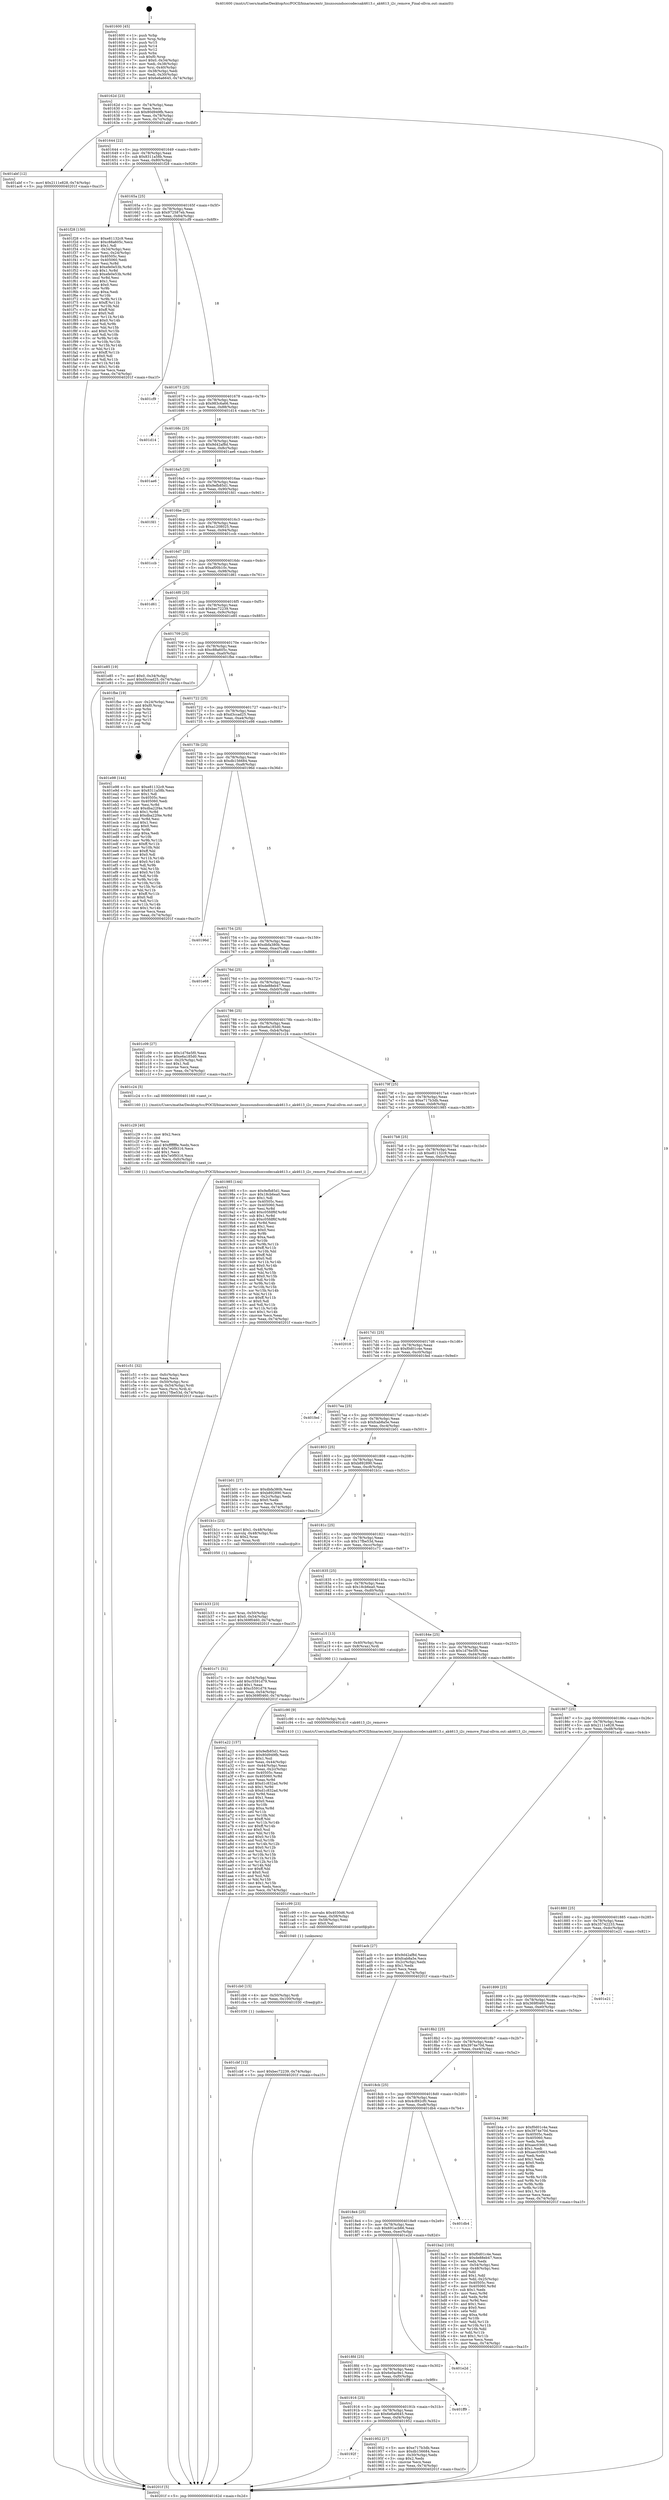 digraph "0x401600" {
  label = "0x401600 (/mnt/c/Users/mathe/Desktop/tcc/POCII/binaries/extr_linuxsoundsoccodecsak4613.c_ak4613_i2c_remove_Final-ollvm.out::main(0))"
  labelloc = "t"
  node[shape=record]

  Entry [label="",width=0.3,height=0.3,shape=circle,fillcolor=black,style=filled]
  "0x40162d" [label="{
     0x40162d [23]\l
     | [instrs]\l
     &nbsp;&nbsp;0x40162d \<+3\>: mov -0x74(%rbp),%eax\l
     &nbsp;&nbsp;0x401630 \<+2\>: mov %eax,%ecx\l
     &nbsp;&nbsp;0x401632 \<+6\>: sub $0x80d949fb,%ecx\l
     &nbsp;&nbsp;0x401638 \<+3\>: mov %eax,-0x78(%rbp)\l
     &nbsp;&nbsp;0x40163b \<+3\>: mov %ecx,-0x7c(%rbp)\l
     &nbsp;&nbsp;0x40163e \<+6\>: je 0000000000401abf \<main+0x4bf\>\l
  }"]
  "0x401abf" [label="{
     0x401abf [12]\l
     | [instrs]\l
     &nbsp;&nbsp;0x401abf \<+7\>: movl $0x2111e828,-0x74(%rbp)\l
     &nbsp;&nbsp;0x401ac6 \<+5\>: jmp 000000000040201f \<main+0xa1f\>\l
  }"]
  "0x401644" [label="{
     0x401644 [22]\l
     | [instrs]\l
     &nbsp;&nbsp;0x401644 \<+5\>: jmp 0000000000401649 \<main+0x49\>\l
     &nbsp;&nbsp;0x401649 \<+3\>: mov -0x78(%rbp),%eax\l
     &nbsp;&nbsp;0x40164c \<+5\>: sub $0x8311a58b,%eax\l
     &nbsp;&nbsp;0x401651 \<+3\>: mov %eax,-0x80(%rbp)\l
     &nbsp;&nbsp;0x401654 \<+6\>: je 0000000000401f28 \<main+0x928\>\l
  }"]
  Exit [label="",width=0.3,height=0.3,shape=circle,fillcolor=black,style=filled,peripheries=2]
  "0x401f28" [label="{
     0x401f28 [150]\l
     | [instrs]\l
     &nbsp;&nbsp;0x401f28 \<+5\>: mov $0xe81132c9,%eax\l
     &nbsp;&nbsp;0x401f2d \<+5\>: mov $0xc88a605c,%ecx\l
     &nbsp;&nbsp;0x401f32 \<+2\>: mov $0x1,%dl\l
     &nbsp;&nbsp;0x401f34 \<+3\>: mov -0x34(%rbp),%esi\l
     &nbsp;&nbsp;0x401f37 \<+3\>: mov %esi,-0x24(%rbp)\l
     &nbsp;&nbsp;0x401f3a \<+7\>: mov 0x40505c,%esi\l
     &nbsp;&nbsp;0x401f41 \<+7\>: mov 0x405060,%edi\l
     &nbsp;&nbsp;0x401f48 \<+3\>: mov %esi,%r8d\l
     &nbsp;&nbsp;0x401f4b \<+7\>: add $0xefe0e53b,%r8d\l
     &nbsp;&nbsp;0x401f52 \<+4\>: sub $0x1,%r8d\l
     &nbsp;&nbsp;0x401f56 \<+7\>: sub $0xefe0e53b,%r8d\l
     &nbsp;&nbsp;0x401f5d \<+4\>: imul %r8d,%esi\l
     &nbsp;&nbsp;0x401f61 \<+3\>: and $0x1,%esi\l
     &nbsp;&nbsp;0x401f64 \<+3\>: cmp $0x0,%esi\l
     &nbsp;&nbsp;0x401f67 \<+4\>: sete %r9b\l
     &nbsp;&nbsp;0x401f6b \<+3\>: cmp $0xa,%edi\l
     &nbsp;&nbsp;0x401f6e \<+4\>: setl %r10b\l
     &nbsp;&nbsp;0x401f72 \<+3\>: mov %r9b,%r11b\l
     &nbsp;&nbsp;0x401f75 \<+4\>: xor $0xff,%r11b\l
     &nbsp;&nbsp;0x401f79 \<+3\>: mov %r10b,%bl\l
     &nbsp;&nbsp;0x401f7c \<+3\>: xor $0xff,%bl\l
     &nbsp;&nbsp;0x401f7f \<+3\>: xor $0x0,%dl\l
     &nbsp;&nbsp;0x401f82 \<+3\>: mov %r11b,%r14b\l
     &nbsp;&nbsp;0x401f85 \<+4\>: and $0x0,%r14b\l
     &nbsp;&nbsp;0x401f89 \<+3\>: and %dl,%r9b\l
     &nbsp;&nbsp;0x401f8c \<+3\>: mov %bl,%r15b\l
     &nbsp;&nbsp;0x401f8f \<+4\>: and $0x0,%r15b\l
     &nbsp;&nbsp;0x401f93 \<+3\>: and %dl,%r10b\l
     &nbsp;&nbsp;0x401f96 \<+3\>: or %r9b,%r14b\l
     &nbsp;&nbsp;0x401f99 \<+3\>: or %r10b,%r15b\l
     &nbsp;&nbsp;0x401f9c \<+3\>: xor %r15b,%r14b\l
     &nbsp;&nbsp;0x401f9f \<+3\>: or %bl,%r11b\l
     &nbsp;&nbsp;0x401fa2 \<+4\>: xor $0xff,%r11b\l
     &nbsp;&nbsp;0x401fa6 \<+3\>: or $0x0,%dl\l
     &nbsp;&nbsp;0x401fa9 \<+3\>: and %dl,%r11b\l
     &nbsp;&nbsp;0x401fac \<+3\>: or %r11b,%r14b\l
     &nbsp;&nbsp;0x401faf \<+4\>: test $0x1,%r14b\l
     &nbsp;&nbsp;0x401fb3 \<+3\>: cmovne %ecx,%eax\l
     &nbsp;&nbsp;0x401fb6 \<+3\>: mov %eax,-0x74(%rbp)\l
     &nbsp;&nbsp;0x401fb9 \<+5\>: jmp 000000000040201f \<main+0xa1f\>\l
  }"]
  "0x40165a" [label="{
     0x40165a [25]\l
     | [instrs]\l
     &nbsp;&nbsp;0x40165a \<+5\>: jmp 000000000040165f \<main+0x5f\>\l
     &nbsp;&nbsp;0x40165f \<+3\>: mov -0x78(%rbp),%eax\l
     &nbsp;&nbsp;0x401662 \<+5\>: sub $0x972587eb,%eax\l
     &nbsp;&nbsp;0x401667 \<+6\>: mov %eax,-0x84(%rbp)\l
     &nbsp;&nbsp;0x40166d \<+6\>: je 0000000000401cf9 \<main+0x6f9\>\l
  }"]
  "0x401cbf" [label="{
     0x401cbf [12]\l
     | [instrs]\l
     &nbsp;&nbsp;0x401cbf \<+7\>: movl $0xbec72239,-0x74(%rbp)\l
     &nbsp;&nbsp;0x401cc6 \<+5\>: jmp 000000000040201f \<main+0xa1f\>\l
  }"]
  "0x401cf9" [label="{
     0x401cf9\l
  }", style=dashed]
  "0x401673" [label="{
     0x401673 [25]\l
     | [instrs]\l
     &nbsp;&nbsp;0x401673 \<+5\>: jmp 0000000000401678 \<main+0x78\>\l
     &nbsp;&nbsp;0x401678 \<+3\>: mov -0x78(%rbp),%eax\l
     &nbsp;&nbsp;0x40167b \<+5\>: sub $0x983c6a66,%eax\l
     &nbsp;&nbsp;0x401680 \<+6\>: mov %eax,-0x88(%rbp)\l
     &nbsp;&nbsp;0x401686 \<+6\>: je 0000000000401d14 \<main+0x714\>\l
  }"]
  "0x401cb0" [label="{
     0x401cb0 [15]\l
     | [instrs]\l
     &nbsp;&nbsp;0x401cb0 \<+4\>: mov -0x50(%rbp),%rdi\l
     &nbsp;&nbsp;0x401cb4 \<+6\>: mov %eax,-0x100(%rbp)\l
     &nbsp;&nbsp;0x401cba \<+5\>: call 0000000000401030 \<free@plt\>\l
     | [calls]\l
     &nbsp;&nbsp;0x401030 \{1\} (unknown)\l
  }"]
  "0x401d14" [label="{
     0x401d14\l
  }", style=dashed]
  "0x40168c" [label="{
     0x40168c [25]\l
     | [instrs]\l
     &nbsp;&nbsp;0x40168c \<+5\>: jmp 0000000000401691 \<main+0x91\>\l
     &nbsp;&nbsp;0x401691 \<+3\>: mov -0x78(%rbp),%eax\l
     &nbsp;&nbsp;0x401694 \<+5\>: sub $0x9d42af8d,%eax\l
     &nbsp;&nbsp;0x401699 \<+6\>: mov %eax,-0x8c(%rbp)\l
     &nbsp;&nbsp;0x40169f \<+6\>: je 0000000000401ae6 \<main+0x4e6\>\l
  }"]
  "0x401c99" [label="{
     0x401c99 [23]\l
     | [instrs]\l
     &nbsp;&nbsp;0x401c99 \<+10\>: movabs $0x4030d6,%rdi\l
     &nbsp;&nbsp;0x401ca3 \<+3\>: mov %eax,-0x58(%rbp)\l
     &nbsp;&nbsp;0x401ca6 \<+3\>: mov -0x58(%rbp),%esi\l
     &nbsp;&nbsp;0x401ca9 \<+2\>: mov $0x0,%al\l
     &nbsp;&nbsp;0x401cab \<+5\>: call 0000000000401040 \<printf@plt\>\l
     | [calls]\l
     &nbsp;&nbsp;0x401040 \{1\} (unknown)\l
  }"]
  "0x401ae6" [label="{
     0x401ae6\l
  }", style=dashed]
  "0x4016a5" [label="{
     0x4016a5 [25]\l
     | [instrs]\l
     &nbsp;&nbsp;0x4016a5 \<+5\>: jmp 00000000004016aa \<main+0xaa\>\l
     &nbsp;&nbsp;0x4016aa \<+3\>: mov -0x78(%rbp),%eax\l
     &nbsp;&nbsp;0x4016ad \<+5\>: sub $0x9efb85d1,%eax\l
     &nbsp;&nbsp;0x4016b2 \<+6\>: mov %eax,-0x90(%rbp)\l
     &nbsp;&nbsp;0x4016b8 \<+6\>: je 0000000000401fd1 \<main+0x9d1\>\l
  }"]
  "0x401c51" [label="{
     0x401c51 [32]\l
     | [instrs]\l
     &nbsp;&nbsp;0x401c51 \<+6\>: mov -0xfc(%rbp),%ecx\l
     &nbsp;&nbsp;0x401c57 \<+3\>: imul %eax,%ecx\l
     &nbsp;&nbsp;0x401c5a \<+4\>: mov -0x50(%rbp),%rsi\l
     &nbsp;&nbsp;0x401c5e \<+4\>: movslq -0x54(%rbp),%rdi\l
     &nbsp;&nbsp;0x401c62 \<+3\>: mov %ecx,(%rsi,%rdi,4)\l
     &nbsp;&nbsp;0x401c65 \<+7\>: movl $0x17fbe53d,-0x74(%rbp)\l
     &nbsp;&nbsp;0x401c6c \<+5\>: jmp 000000000040201f \<main+0xa1f\>\l
  }"]
  "0x401fd1" [label="{
     0x401fd1\l
  }", style=dashed]
  "0x4016be" [label="{
     0x4016be [25]\l
     | [instrs]\l
     &nbsp;&nbsp;0x4016be \<+5\>: jmp 00000000004016c3 \<main+0xc3\>\l
     &nbsp;&nbsp;0x4016c3 \<+3\>: mov -0x78(%rbp),%eax\l
     &nbsp;&nbsp;0x4016c6 \<+5\>: sub $0xa1208025,%eax\l
     &nbsp;&nbsp;0x4016cb \<+6\>: mov %eax,-0x94(%rbp)\l
     &nbsp;&nbsp;0x4016d1 \<+6\>: je 0000000000401ccb \<main+0x6cb\>\l
  }"]
  "0x401c29" [label="{
     0x401c29 [40]\l
     | [instrs]\l
     &nbsp;&nbsp;0x401c29 \<+5\>: mov $0x2,%ecx\l
     &nbsp;&nbsp;0x401c2e \<+1\>: cltd\l
     &nbsp;&nbsp;0x401c2f \<+2\>: idiv %ecx\l
     &nbsp;&nbsp;0x401c31 \<+6\>: imul $0xfffffffe,%edx,%ecx\l
     &nbsp;&nbsp;0x401c37 \<+6\>: add $0x7e0f9316,%ecx\l
     &nbsp;&nbsp;0x401c3d \<+3\>: add $0x1,%ecx\l
     &nbsp;&nbsp;0x401c40 \<+6\>: sub $0x7e0f9316,%ecx\l
     &nbsp;&nbsp;0x401c46 \<+6\>: mov %ecx,-0xfc(%rbp)\l
     &nbsp;&nbsp;0x401c4c \<+5\>: call 0000000000401160 \<next_i\>\l
     | [calls]\l
     &nbsp;&nbsp;0x401160 \{1\} (/mnt/c/Users/mathe/Desktop/tcc/POCII/binaries/extr_linuxsoundsoccodecsak4613.c_ak4613_i2c_remove_Final-ollvm.out::next_i)\l
  }"]
  "0x401ccb" [label="{
     0x401ccb\l
  }", style=dashed]
  "0x4016d7" [label="{
     0x4016d7 [25]\l
     | [instrs]\l
     &nbsp;&nbsp;0x4016d7 \<+5\>: jmp 00000000004016dc \<main+0xdc\>\l
     &nbsp;&nbsp;0x4016dc \<+3\>: mov -0x78(%rbp),%eax\l
     &nbsp;&nbsp;0x4016df \<+5\>: sub $0xaf00b10c,%eax\l
     &nbsp;&nbsp;0x4016e4 \<+6\>: mov %eax,-0x98(%rbp)\l
     &nbsp;&nbsp;0x4016ea \<+6\>: je 0000000000401d61 \<main+0x761\>\l
  }"]
  "0x401b33" [label="{
     0x401b33 [23]\l
     | [instrs]\l
     &nbsp;&nbsp;0x401b33 \<+4\>: mov %rax,-0x50(%rbp)\l
     &nbsp;&nbsp;0x401b37 \<+7\>: movl $0x0,-0x54(%rbp)\l
     &nbsp;&nbsp;0x401b3e \<+7\>: movl $0x369f0460,-0x74(%rbp)\l
     &nbsp;&nbsp;0x401b45 \<+5\>: jmp 000000000040201f \<main+0xa1f\>\l
  }"]
  "0x401d61" [label="{
     0x401d61\l
  }", style=dashed]
  "0x4016f0" [label="{
     0x4016f0 [25]\l
     | [instrs]\l
     &nbsp;&nbsp;0x4016f0 \<+5\>: jmp 00000000004016f5 \<main+0xf5\>\l
     &nbsp;&nbsp;0x4016f5 \<+3\>: mov -0x78(%rbp),%eax\l
     &nbsp;&nbsp;0x4016f8 \<+5\>: sub $0xbec72239,%eax\l
     &nbsp;&nbsp;0x4016fd \<+6\>: mov %eax,-0x9c(%rbp)\l
     &nbsp;&nbsp;0x401703 \<+6\>: je 0000000000401e85 \<main+0x885\>\l
  }"]
  "0x401a22" [label="{
     0x401a22 [157]\l
     | [instrs]\l
     &nbsp;&nbsp;0x401a22 \<+5\>: mov $0x9efb85d1,%ecx\l
     &nbsp;&nbsp;0x401a27 \<+5\>: mov $0x80d949fb,%edx\l
     &nbsp;&nbsp;0x401a2c \<+3\>: mov $0x1,%sil\l
     &nbsp;&nbsp;0x401a2f \<+3\>: mov %eax,-0x44(%rbp)\l
     &nbsp;&nbsp;0x401a32 \<+3\>: mov -0x44(%rbp),%eax\l
     &nbsp;&nbsp;0x401a35 \<+3\>: mov %eax,-0x2c(%rbp)\l
     &nbsp;&nbsp;0x401a38 \<+7\>: mov 0x40505c,%eax\l
     &nbsp;&nbsp;0x401a3f \<+8\>: mov 0x405060,%r8d\l
     &nbsp;&nbsp;0x401a47 \<+3\>: mov %eax,%r9d\l
     &nbsp;&nbsp;0x401a4a \<+7\>: add $0xd1c832ad,%r9d\l
     &nbsp;&nbsp;0x401a51 \<+4\>: sub $0x1,%r9d\l
     &nbsp;&nbsp;0x401a55 \<+7\>: sub $0xd1c832ad,%r9d\l
     &nbsp;&nbsp;0x401a5c \<+4\>: imul %r9d,%eax\l
     &nbsp;&nbsp;0x401a60 \<+3\>: and $0x1,%eax\l
     &nbsp;&nbsp;0x401a63 \<+3\>: cmp $0x0,%eax\l
     &nbsp;&nbsp;0x401a66 \<+4\>: sete %r10b\l
     &nbsp;&nbsp;0x401a6a \<+4\>: cmp $0xa,%r8d\l
     &nbsp;&nbsp;0x401a6e \<+4\>: setl %r11b\l
     &nbsp;&nbsp;0x401a72 \<+3\>: mov %r10b,%bl\l
     &nbsp;&nbsp;0x401a75 \<+3\>: xor $0xff,%bl\l
     &nbsp;&nbsp;0x401a78 \<+3\>: mov %r11b,%r14b\l
     &nbsp;&nbsp;0x401a7b \<+4\>: xor $0xff,%r14b\l
     &nbsp;&nbsp;0x401a7f \<+4\>: xor $0x0,%sil\l
     &nbsp;&nbsp;0x401a83 \<+3\>: mov %bl,%r15b\l
     &nbsp;&nbsp;0x401a86 \<+4\>: and $0x0,%r15b\l
     &nbsp;&nbsp;0x401a8a \<+3\>: and %sil,%r10b\l
     &nbsp;&nbsp;0x401a8d \<+3\>: mov %r14b,%r12b\l
     &nbsp;&nbsp;0x401a90 \<+4\>: and $0x0,%r12b\l
     &nbsp;&nbsp;0x401a94 \<+3\>: and %sil,%r11b\l
     &nbsp;&nbsp;0x401a97 \<+3\>: or %r10b,%r15b\l
     &nbsp;&nbsp;0x401a9a \<+3\>: or %r11b,%r12b\l
     &nbsp;&nbsp;0x401a9d \<+3\>: xor %r12b,%r15b\l
     &nbsp;&nbsp;0x401aa0 \<+3\>: or %r14b,%bl\l
     &nbsp;&nbsp;0x401aa3 \<+3\>: xor $0xff,%bl\l
     &nbsp;&nbsp;0x401aa6 \<+4\>: or $0x0,%sil\l
     &nbsp;&nbsp;0x401aaa \<+3\>: and %sil,%bl\l
     &nbsp;&nbsp;0x401aad \<+3\>: or %bl,%r15b\l
     &nbsp;&nbsp;0x401ab0 \<+4\>: test $0x1,%r15b\l
     &nbsp;&nbsp;0x401ab4 \<+3\>: cmovne %edx,%ecx\l
     &nbsp;&nbsp;0x401ab7 \<+3\>: mov %ecx,-0x74(%rbp)\l
     &nbsp;&nbsp;0x401aba \<+5\>: jmp 000000000040201f \<main+0xa1f\>\l
  }"]
  "0x401e85" [label="{
     0x401e85 [19]\l
     | [instrs]\l
     &nbsp;&nbsp;0x401e85 \<+7\>: movl $0x0,-0x34(%rbp)\l
     &nbsp;&nbsp;0x401e8c \<+7\>: movl $0xd3ccad25,-0x74(%rbp)\l
     &nbsp;&nbsp;0x401e93 \<+5\>: jmp 000000000040201f \<main+0xa1f\>\l
  }"]
  "0x401709" [label="{
     0x401709 [25]\l
     | [instrs]\l
     &nbsp;&nbsp;0x401709 \<+5\>: jmp 000000000040170e \<main+0x10e\>\l
     &nbsp;&nbsp;0x40170e \<+3\>: mov -0x78(%rbp),%eax\l
     &nbsp;&nbsp;0x401711 \<+5\>: sub $0xc88a605c,%eax\l
     &nbsp;&nbsp;0x401716 \<+6\>: mov %eax,-0xa0(%rbp)\l
     &nbsp;&nbsp;0x40171c \<+6\>: je 0000000000401fbe \<main+0x9be\>\l
  }"]
  "0x401600" [label="{
     0x401600 [45]\l
     | [instrs]\l
     &nbsp;&nbsp;0x401600 \<+1\>: push %rbp\l
     &nbsp;&nbsp;0x401601 \<+3\>: mov %rsp,%rbp\l
     &nbsp;&nbsp;0x401604 \<+2\>: push %r15\l
     &nbsp;&nbsp;0x401606 \<+2\>: push %r14\l
     &nbsp;&nbsp;0x401608 \<+2\>: push %r12\l
     &nbsp;&nbsp;0x40160a \<+1\>: push %rbx\l
     &nbsp;&nbsp;0x40160b \<+7\>: sub $0xf0,%rsp\l
     &nbsp;&nbsp;0x401612 \<+7\>: movl $0x0,-0x34(%rbp)\l
     &nbsp;&nbsp;0x401619 \<+3\>: mov %edi,-0x38(%rbp)\l
     &nbsp;&nbsp;0x40161c \<+4\>: mov %rsi,-0x40(%rbp)\l
     &nbsp;&nbsp;0x401620 \<+3\>: mov -0x38(%rbp),%edi\l
     &nbsp;&nbsp;0x401623 \<+3\>: mov %edi,-0x30(%rbp)\l
     &nbsp;&nbsp;0x401626 \<+7\>: movl $0x6e6a6645,-0x74(%rbp)\l
  }"]
  "0x401fbe" [label="{
     0x401fbe [19]\l
     | [instrs]\l
     &nbsp;&nbsp;0x401fbe \<+3\>: mov -0x24(%rbp),%eax\l
     &nbsp;&nbsp;0x401fc1 \<+7\>: add $0xf0,%rsp\l
     &nbsp;&nbsp;0x401fc8 \<+1\>: pop %rbx\l
     &nbsp;&nbsp;0x401fc9 \<+2\>: pop %r12\l
     &nbsp;&nbsp;0x401fcb \<+2\>: pop %r14\l
     &nbsp;&nbsp;0x401fcd \<+2\>: pop %r15\l
     &nbsp;&nbsp;0x401fcf \<+1\>: pop %rbp\l
     &nbsp;&nbsp;0x401fd0 \<+1\>: ret\l
  }"]
  "0x401722" [label="{
     0x401722 [25]\l
     | [instrs]\l
     &nbsp;&nbsp;0x401722 \<+5\>: jmp 0000000000401727 \<main+0x127\>\l
     &nbsp;&nbsp;0x401727 \<+3\>: mov -0x78(%rbp),%eax\l
     &nbsp;&nbsp;0x40172a \<+5\>: sub $0xd3ccad25,%eax\l
     &nbsp;&nbsp;0x40172f \<+6\>: mov %eax,-0xa4(%rbp)\l
     &nbsp;&nbsp;0x401735 \<+6\>: je 0000000000401e98 \<main+0x898\>\l
  }"]
  "0x40201f" [label="{
     0x40201f [5]\l
     | [instrs]\l
     &nbsp;&nbsp;0x40201f \<+5\>: jmp 000000000040162d \<main+0x2d\>\l
  }"]
  "0x401e98" [label="{
     0x401e98 [144]\l
     | [instrs]\l
     &nbsp;&nbsp;0x401e98 \<+5\>: mov $0xe81132c9,%eax\l
     &nbsp;&nbsp;0x401e9d \<+5\>: mov $0x8311a58b,%ecx\l
     &nbsp;&nbsp;0x401ea2 \<+2\>: mov $0x1,%dl\l
     &nbsp;&nbsp;0x401ea4 \<+7\>: mov 0x40505c,%esi\l
     &nbsp;&nbsp;0x401eab \<+7\>: mov 0x405060,%edi\l
     &nbsp;&nbsp;0x401eb2 \<+3\>: mov %esi,%r8d\l
     &nbsp;&nbsp;0x401eb5 \<+7\>: add $0xdba22f4e,%r8d\l
     &nbsp;&nbsp;0x401ebc \<+4\>: sub $0x1,%r8d\l
     &nbsp;&nbsp;0x401ec0 \<+7\>: sub $0xdba22f4e,%r8d\l
     &nbsp;&nbsp;0x401ec7 \<+4\>: imul %r8d,%esi\l
     &nbsp;&nbsp;0x401ecb \<+3\>: and $0x1,%esi\l
     &nbsp;&nbsp;0x401ece \<+3\>: cmp $0x0,%esi\l
     &nbsp;&nbsp;0x401ed1 \<+4\>: sete %r9b\l
     &nbsp;&nbsp;0x401ed5 \<+3\>: cmp $0xa,%edi\l
     &nbsp;&nbsp;0x401ed8 \<+4\>: setl %r10b\l
     &nbsp;&nbsp;0x401edc \<+3\>: mov %r9b,%r11b\l
     &nbsp;&nbsp;0x401edf \<+4\>: xor $0xff,%r11b\l
     &nbsp;&nbsp;0x401ee3 \<+3\>: mov %r10b,%bl\l
     &nbsp;&nbsp;0x401ee6 \<+3\>: xor $0xff,%bl\l
     &nbsp;&nbsp;0x401ee9 \<+3\>: xor $0x0,%dl\l
     &nbsp;&nbsp;0x401eec \<+3\>: mov %r11b,%r14b\l
     &nbsp;&nbsp;0x401eef \<+4\>: and $0x0,%r14b\l
     &nbsp;&nbsp;0x401ef3 \<+3\>: and %dl,%r9b\l
     &nbsp;&nbsp;0x401ef6 \<+3\>: mov %bl,%r15b\l
     &nbsp;&nbsp;0x401ef9 \<+4\>: and $0x0,%r15b\l
     &nbsp;&nbsp;0x401efd \<+3\>: and %dl,%r10b\l
     &nbsp;&nbsp;0x401f00 \<+3\>: or %r9b,%r14b\l
     &nbsp;&nbsp;0x401f03 \<+3\>: or %r10b,%r15b\l
     &nbsp;&nbsp;0x401f06 \<+3\>: xor %r15b,%r14b\l
     &nbsp;&nbsp;0x401f09 \<+3\>: or %bl,%r11b\l
     &nbsp;&nbsp;0x401f0c \<+4\>: xor $0xff,%r11b\l
     &nbsp;&nbsp;0x401f10 \<+3\>: or $0x0,%dl\l
     &nbsp;&nbsp;0x401f13 \<+3\>: and %dl,%r11b\l
     &nbsp;&nbsp;0x401f16 \<+3\>: or %r11b,%r14b\l
     &nbsp;&nbsp;0x401f19 \<+4\>: test $0x1,%r14b\l
     &nbsp;&nbsp;0x401f1d \<+3\>: cmovne %ecx,%eax\l
     &nbsp;&nbsp;0x401f20 \<+3\>: mov %eax,-0x74(%rbp)\l
     &nbsp;&nbsp;0x401f23 \<+5\>: jmp 000000000040201f \<main+0xa1f\>\l
  }"]
  "0x40173b" [label="{
     0x40173b [25]\l
     | [instrs]\l
     &nbsp;&nbsp;0x40173b \<+5\>: jmp 0000000000401740 \<main+0x140\>\l
     &nbsp;&nbsp;0x401740 \<+3\>: mov -0x78(%rbp),%eax\l
     &nbsp;&nbsp;0x401743 \<+5\>: sub $0xdb156684,%eax\l
     &nbsp;&nbsp;0x401748 \<+6\>: mov %eax,-0xa8(%rbp)\l
     &nbsp;&nbsp;0x40174e \<+6\>: je 000000000040196d \<main+0x36d\>\l
  }"]
  "0x40192f" [label="{
     0x40192f\l
  }", style=dashed]
  "0x40196d" [label="{
     0x40196d\l
  }", style=dashed]
  "0x401754" [label="{
     0x401754 [25]\l
     | [instrs]\l
     &nbsp;&nbsp;0x401754 \<+5\>: jmp 0000000000401759 \<main+0x159\>\l
     &nbsp;&nbsp;0x401759 \<+3\>: mov -0x78(%rbp),%eax\l
     &nbsp;&nbsp;0x40175c \<+5\>: sub $0xdbfa380b,%eax\l
     &nbsp;&nbsp;0x401761 \<+6\>: mov %eax,-0xac(%rbp)\l
     &nbsp;&nbsp;0x401767 \<+6\>: je 0000000000401e68 \<main+0x868\>\l
  }"]
  "0x401952" [label="{
     0x401952 [27]\l
     | [instrs]\l
     &nbsp;&nbsp;0x401952 \<+5\>: mov $0xe717b3db,%eax\l
     &nbsp;&nbsp;0x401957 \<+5\>: mov $0xdb156684,%ecx\l
     &nbsp;&nbsp;0x40195c \<+3\>: mov -0x30(%rbp),%edx\l
     &nbsp;&nbsp;0x40195f \<+3\>: cmp $0x2,%edx\l
     &nbsp;&nbsp;0x401962 \<+3\>: cmovne %ecx,%eax\l
     &nbsp;&nbsp;0x401965 \<+3\>: mov %eax,-0x74(%rbp)\l
     &nbsp;&nbsp;0x401968 \<+5\>: jmp 000000000040201f \<main+0xa1f\>\l
  }"]
  "0x401e68" [label="{
     0x401e68\l
  }", style=dashed]
  "0x40176d" [label="{
     0x40176d [25]\l
     | [instrs]\l
     &nbsp;&nbsp;0x40176d \<+5\>: jmp 0000000000401772 \<main+0x172\>\l
     &nbsp;&nbsp;0x401772 \<+3\>: mov -0x78(%rbp),%eax\l
     &nbsp;&nbsp;0x401775 \<+5\>: sub $0xde88eb47,%eax\l
     &nbsp;&nbsp;0x40177a \<+6\>: mov %eax,-0xb0(%rbp)\l
     &nbsp;&nbsp;0x401780 \<+6\>: je 0000000000401c09 \<main+0x609\>\l
  }"]
  "0x401916" [label="{
     0x401916 [25]\l
     | [instrs]\l
     &nbsp;&nbsp;0x401916 \<+5\>: jmp 000000000040191b \<main+0x31b\>\l
     &nbsp;&nbsp;0x40191b \<+3\>: mov -0x78(%rbp),%eax\l
     &nbsp;&nbsp;0x40191e \<+5\>: sub $0x6e6a6645,%eax\l
     &nbsp;&nbsp;0x401923 \<+6\>: mov %eax,-0xf4(%rbp)\l
     &nbsp;&nbsp;0x401929 \<+6\>: je 0000000000401952 \<main+0x352\>\l
  }"]
  "0x401c09" [label="{
     0x401c09 [27]\l
     | [instrs]\l
     &nbsp;&nbsp;0x401c09 \<+5\>: mov $0x1d76e5f0,%eax\l
     &nbsp;&nbsp;0x401c0e \<+5\>: mov $0xe6a185d0,%ecx\l
     &nbsp;&nbsp;0x401c13 \<+3\>: mov -0x25(%rbp),%dl\l
     &nbsp;&nbsp;0x401c16 \<+3\>: test $0x1,%dl\l
     &nbsp;&nbsp;0x401c19 \<+3\>: cmovne %ecx,%eax\l
     &nbsp;&nbsp;0x401c1c \<+3\>: mov %eax,-0x74(%rbp)\l
     &nbsp;&nbsp;0x401c1f \<+5\>: jmp 000000000040201f \<main+0xa1f\>\l
  }"]
  "0x401786" [label="{
     0x401786 [25]\l
     | [instrs]\l
     &nbsp;&nbsp;0x401786 \<+5\>: jmp 000000000040178b \<main+0x18b\>\l
     &nbsp;&nbsp;0x40178b \<+3\>: mov -0x78(%rbp),%eax\l
     &nbsp;&nbsp;0x40178e \<+5\>: sub $0xe6a185d0,%eax\l
     &nbsp;&nbsp;0x401793 \<+6\>: mov %eax,-0xb4(%rbp)\l
     &nbsp;&nbsp;0x401799 \<+6\>: je 0000000000401c24 \<main+0x624\>\l
  }"]
  "0x401ff9" [label="{
     0x401ff9\l
  }", style=dashed]
  "0x401c24" [label="{
     0x401c24 [5]\l
     | [instrs]\l
     &nbsp;&nbsp;0x401c24 \<+5\>: call 0000000000401160 \<next_i\>\l
     | [calls]\l
     &nbsp;&nbsp;0x401160 \{1\} (/mnt/c/Users/mathe/Desktop/tcc/POCII/binaries/extr_linuxsoundsoccodecsak4613.c_ak4613_i2c_remove_Final-ollvm.out::next_i)\l
  }"]
  "0x40179f" [label="{
     0x40179f [25]\l
     | [instrs]\l
     &nbsp;&nbsp;0x40179f \<+5\>: jmp 00000000004017a4 \<main+0x1a4\>\l
     &nbsp;&nbsp;0x4017a4 \<+3\>: mov -0x78(%rbp),%eax\l
     &nbsp;&nbsp;0x4017a7 \<+5\>: sub $0xe717b3db,%eax\l
     &nbsp;&nbsp;0x4017ac \<+6\>: mov %eax,-0xb8(%rbp)\l
     &nbsp;&nbsp;0x4017b2 \<+6\>: je 0000000000401985 \<main+0x385\>\l
  }"]
  "0x4018fd" [label="{
     0x4018fd [25]\l
     | [instrs]\l
     &nbsp;&nbsp;0x4018fd \<+5\>: jmp 0000000000401902 \<main+0x302\>\l
     &nbsp;&nbsp;0x401902 \<+3\>: mov -0x78(%rbp),%eax\l
     &nbsp;&nbsp;0x401905 \<+5\>: sub $0x6e0ac9e1,%eax\l
     &nbsp;&nbsp;0x40190a \<+6\>: mov %eax,-0xf0(%rbp)\l
     &nbsp;&nbsp;0x401910 \<+6\>: je 0000000000401ff9 \<main+0x9f9\>\l
  }"]
  "0x401985" [label="{
     0x401985 [144]\l
     | [instrs]\l
     &nbsp;&nbsp;0x401985 \<+5\>: mov $0x9efb85d1,%eax\l
     &nbsp;&nbsp;0x40198a \<+5\>: mov $0x18cb6ea0,%ecx\l
     &nbsp;&nbsp;0x40198f \<+2\>: mov $0x1,%dl\l
     &nbsp;&nbsp;0x401991 \<+7\>: mov 0x40505c,%esi\l
     &nbsp;&nbsp;0x401998 \<+7\>: mov 0x405060,%edi\l
     &nbsp;&nbsp;0x40199f \<+3\>: mov %esi,%r8d\l
     &nbsp;&nbsp;0x4019a2 \<+7\>: add $0xc05fdf6f,%r8d\l
     &nbsp;&nbsp;0x4019a9 \<+4\>: sub $0x1,%r8d\l
     &nbsp;&nbsp;0x4019ad \<+7\>: sub $0xc05fdf6f,%r8d\l
     &nbsp;&nbsp;0x4019b4 \<+4\>: imul %r8d,%esi\l
     &nbsp;&nbsp;0x4019b8 \<+3\>: and $0x1,%esi\l
     &nbsp;&nbsp;0x4019bb \<+3\>: cmp $0x0,%esi\l
     &nbsp;&nbsp;0x4019be \<+4\>: sete %r9b\l
     &nbsp;&nbsp;0x4019c2 \<+3\>: cmp $0xa,%edi\l
     &nbsp;&nbsp;0x4019c5 \<+4\>: setl %r10b\l
     &nbsp;&nbsp;0x4019c9 \<+3\>: mov %r9b,%r11b\l
     &nbsp;&nbsp;0x4019cc \<+4\>: xor $0xff,%r11b\l
     &nbsp;&nbsp;0x4019d0 \<+3\>: mov %r10b,%bl\l
     &nbsp;&nbsp;0x4019d3 \<+3\>: xor $0xff,%bl\l
     &nbsp;&nbsp;0x4019d6 \<+3\>: xor $0x0,%dl\l
     &nbsp;&nbsp;0x4019d9 \<+3\>: mov %r11b,%r14b\l
     &nbsp;&nbsp;0x4019dc \<+4\>: and $0x0,%r14b\l
     &nbsp;&nbsp;0x4019e0 \<+3\>: and %dl,%r9b\l
     &nbsp;&nbsp;0x4019e3 \<+3\>: mov %bl,%r15b\l
     &nbsp;&nbsp;0x4019e6 \<+4\>: and $0x0,%r15b\l
     &nbsp;&nbsp;0x4019ea \<+3\>: and %dl,%r10b\l
     &nbsp;&nbsp;0x4019ed \<+3\>: or %r9b,%r14b\l
     &nbsp;&nbsp;0x4019f0 \<+3\>: or %r10b,%r15b\l
     &nbsp;&nbsp;0x4019f3 \<+3\>: xor %r15b,%r14b\l
     &nbsp;&nbsp;0x4019f6 \<+3\>: or %bl,%r11b\l
     &nbsp;&nbsp;0x4019f9 \<+4\>: xor $0xff,%r11b\l
     &nbsp;&nbsp;0x4019fd \<+3\>: or $0x0,%dl\l
     &nbsp;&nbsp;0x401a00 \<+3\>: and %dl,%r11b\l
     &nbsp;&nbsp;0x401a03 \<+3\>: or %r11b,%r14b\l
     &nbsp;&nbsp;0x401a06 \<+4\>: test $0x1,%r14b\l
     &nbsp;&nbsp;0x401a0a \<+3\>: cmovne %ecx,%eax\l
     &nbsp;&nbsp;0x401a0d \<+3\>: mov %eax,-0x74(%rbp)\l
     &nbsp;&nbsp;0x401a10 \<+5\>: jmp 000000000040201f \<main+0xa1f\>\l
  }"]
  "0x4017b8" [label="{
     0x4017b8 [25]\l
     | [instrs]\l
     &nbsp;&nbsp;0x4017b8 \<+5\>: jmp 00000000004017bd \<main+0x1bd\>\l
     &nbsp;&nbsp;0x4017bd \<+3\>: mov -0x78(%rbp),%eax\l
     &nbsp;&nbsp;0x4017c0 \<+5\>: sub $0xe81132c9,%eax\l
     &nbsp;&nbsp;0x4017c5 \<+6\>: mov %eax,-0xbc(%rbp)\l
     &nbsp;&nbsp;0x4017cb \<+6\>: je 0000000000402018 \<main+0xa18\>\l
  }"]
  "0x401e2d" [label="{
     0x401e2d\l
  }", style=dashed]
  "0x402018" [label="{
     0x402018\l
  }", style=dashed]
  "0x4017d1" [label="{
     0x4017d1 [25]\l
     | [instrs]\l
     &nbsp;&nbsp;0x4017d1 \<+5\>: jmp 00000000004017d6 \<main+0x1d6\>\l
     &nbsp;&nbsp;0x4017d6 \<+3\>: mov -0x78(%rbp),%eax\l
     &nbsp;&nbsp;0x4017d9 \<+5\>: sub $0xf0d01c4e,%eax\l
     &nbsp;&nbsp;0x4017de \<+6\>: mov %eax,-0xc0(%rbp)\l
     &nbsp;&nbsp;0x4017e4 \<+6\>: je 0000000000401fed \<main+0x9ed\>\l
  }"]
  "0x4018e4" [label="{
     0x4018e4 [25]\l
     | [instrs]\l
     &nbsp;&nbsp;0x4018e4 \<+5\>: jmp 00000000004018e9 \<main+0x2e9\>\l
     &nbsp;&nbsp;0x4018e9 \<+3\>: mov -0x78(%rbp),%eax\l
     &nbsp;&nbsp;0x4018ec \<+5\>: sub $0x691acb66,%eax\l
     &nbsp;&nbsp;0x4018f1 \<+6\>: mov %eax,-0xec(%rbp)\l
     &nbsp;&nbsp;0x4018f7 \<+6\>: je 0000000000401e2d \<main+0x82d\>\l
  }"]
  "0x401fed" [label="{
     0x401fed\l
  }", style=dashed]
  "0x4017ea" [label="{
     0x4017ea [25]\l
     | [instrs]\l
     &nbsp;&nbsp;0x4017ea \<+5\>: jmp 00000000004017ef \<main+0x1ef\>\l
     &nbsp;&nbsp;0x4017ef \<+3\>: mov -0x78(%rbp),%eax\l
     &nbsp;&nbsp;0x4017f2 \<+5\>: sub $0xfcab8a5e,%eax\l
     &nbsp;&nbsp;0x4017f7 \<+6\>: mov %eax,-0xc4(%rbp)\l
     &nbsp;&nbsp;0x4017fd \<+6\>: je 0000000000401b01 \<main+0x501\>\l
  }"]
  "0x401db4" [label="{
     0x401db4\l
  }", style=dashed]
  "0x401b01" [label="{
     0x401b01 [27]\l
     | [instrs]\l
     &nbsp;&nbsp;0x401b01 \<+5\>: mov $0xdbfa380b,%eax\l
     &nbsp;&nbsp;0x401b06 \<+5\>: mov $0xb892890,%ecx\l
     &nbsp;&nbsp;0x401b0b \<+3\>: mov -0x2c(%rbp),%edx\l
     &nbsp;&nbsp;0x401b0e \<+3\>: cmp $0x0,%edx\l
     &nbsp;&nbsp;0x401b11 \<+3\>: cmove %ecx,%eax\l
     &nbsp;&nbsp;0x401b14 \<+3\>: mov %eax,-0x74(%rbp)\l
     &nbsp;&nbsp;0x401b17 \<+5\>: jmp 000000000040201f \<main+0xa1f\>\l
  }"]
  "0x401803" [label="{
     0x401803 [25]\l
     | [instrs]\l
     &nbsp;&nbsp;0x401803 \<+5\>: jmp 0000000000401808 \<main+0x208\>\l
     &nbsp;&nbsp;0x401808 \<+3\>: mov -0x78(%rbp),%eax\l
     &nbsp;&nbsp;0x40180b \<+5\>: sub $0xb892890,%eax\l
     &nbsp;&nbsp;0x401810 \<+6\>: mov %eax,-0xc8(%rbp)\l
     &nbsp;&nbsp;0x401816 \<+6\>: je 0000000000401b1c \<main+0x51c\>\l
  }"]
  "0x4018cb" [label="{
     0x4018cb [25]\l
     | [instrs]\l
     &nbsp;&nbsp;0x4018cb \<+5\>: jmp 00000000004018d0 \<main+0x2d0\>\l
     &nbsp;&nbsp;0x4018d0 \<+3\>: mov -0x78(%rbp),%eax\l
     &nbsp;&nbsp;0x4018d3 \<+5\>: sub $0x4c892cf0,%eax\l
     &nbsp;&nbsp;0x4018d8 \<+6\>: mov %eax,-0xe8(%rbp)\l
     &nbsp;&nbsp;0x4018de \<+6\>: je 0000000000401db4 \<main+0x7b4\>\l
  }"]
  "0x401b1c" [label="{
     0x401b1c [23]\l
     | [instrs]\l
     &nbsp;&nbsp;0x401b1c \<+7\>: movl $0x1,-0x48(%rbp)\l
     &nbsp;&nbsp;0x401b23 \<+4\>: movslq -0x48(%rbp),%rax\l
     &nbsp;&nbsp;0x401b27 \<+4\>: shl $0x2,%rax\l
     &nbsp;&nbsp;0x401b2b \<+3\>: mov %rax,%rdi\l
     &nbsp;&nbsp;0x401b2e \<+5\>: call 0000000000401050 \<malloc@plt\>\l
     | [calls]\l
     &nbsp;&nbsp;0x401050 \{1\} (unknown)\l
  }"]
  "0x40181c" [label="{
     0x40181c [25]\l
     | [instrs]\l
     &nbsp;&nbsp;0x40181c \<+5\>: jmp 0000000000401821 \<main+0x221\>\l
     &nbsp;&nbsp;0x401821 \<+3\>: mov -0x78(%rbp),%eax\l
     &nbsp;&nbsp;0x401824 \<+5\>: sub $0x17fbe53d,%eax\l
     &nbsp;&nbsp;0x401829 \<+6\>: mov %eax,-0xcc(%rbp)\l
     &nbsp;&nbsp;0x40182f \<+6\>: je 0000000000401c71 \<main+0x671\>\l
  }"]
  "0x401ba2" [label="{
     0x401ba2 [103]\l
     | [instrs]\l
     &nbsp;&nbsp;0x401ba2 \<+5\>: mov $0xf0d01c4e,%eax\l
     &nbsp;&nbsp;0x401ba7 \<+5\>: mov $0xde88eb47,%ecx\l
     &nbsp;&nbsp;0x401bac \<+2\>: xor %edx,%edx\l
     &nbsp;&nbsp;0x401bae \<+3\>: mov -0x54(%rbp),%esi\l
     &nbsp;&nbsp;0x401bb1 \<+3\>: cmp -0x48(%rbp),%esi\l
     &nbsp;&nbsp;0x401bb4 \<+4\>: setl %dil\l
     &nbsp;&nbsp;0x401bb8 \<+4\>: and $0x1,%dil\l
     &nbsp;&nbsp;0x401bbc \<+4\>: mov %dil,-0x25(%rbp)\l
     &nbsp;&nbsp;0x401bc0 \<+7\>: mov 0x40505c,%esi\l
     &nbsp;&nbsp;0x401bc7 \<+8\>: mov 0x405060,%r8d\l
     &nbsp;&nbsp;0x401bcf \<+3\>: sub $0x1,%edx\l
     &nbsp;&nbsp;0x401bd2 \<+3\>: mov %esi,%r9d\l
     &nbsp;&nbsp;0x401bd5 \<+3\>: add %edx,%r9d\l
     &nbsp;&nbsp;0x401bd8 \<+4\>: imul %r9d,%esi\l
     &nbsp;&nbsp;0x401bdc \<+3\>: and $0x1,%esi\l
     &nbsp;&nbsp;0x401bdf \<+3\>: cmp $0x0,%esi\l
     &nbsp;&nbsp;0x401be2 \<+4\>: sete %dil\l
     &nbsp;&nbsp;0x401be6 \<+4\>: cmp $0xa,%r8d\l
     &nbsp;&nbsp;0x401bea \<+4\>: setl %r10b\l
     &nbsp;&nbsp;0x401bee \<+3\>: mov %dil,%r11b\l
     &nbsp;&nbsp;0x401bf1 \<+3\>: and %r10b,%r11b\l
     &nbsp;&nbsp;0x401bf4 \<+3\>: xor %r10b,%dil\l
     &nbsp;&nbsp;0x401bf7 \<+3\>: or %dil,%r11b\l
     &nbsp;&nbsp;0x401bfa \<+4\>: test $0x1,%r11b\l
     &nbsp;&nbsp;0x401bfe \<+3\>: cmovne %ecx,%eax\l
     &nbsp;&nbsp;0x401c01 \<+3\>: mov %eax,-0x74(%rbp)\l
     &nbsp;&nbsp;0x401c04 \<+5\>: jmp 000000000040201f \<main+0xa1f\>\l
  }"]
  "0x401c71" [label="{
     0x401c71 [31]\l
     | [instrs]\l
     &nbsp;&nbsp;0x401c71 \<+3\>: mov -0x54(%rbp),%eax\l
     &nbsp;&nbsp;0x401c74 \<+5\>: add $0xc5591d79,%eax\l
     &nbsp;&nbsp;0x401c79 \<+3\>: add $0x1,%eax\l
     &nbsp;&nbsp;0x401c7c \<+5\>: sub $0xc5591d79,%eax\l
     &nbsp;&nbsp;0x401c81 \<+3\>: mov %eax,-0x54(%rbp)\l
     &nbsp;&nbsp;0x401c84 \<+7\>: movl $0x369f0460,-0x74(%rbp)\l
     &nbsp;&nbsp;0x401c8b \<+5\>: jmp 000000000040201f \<main+0xa1f\>\l
  }"]
  "0x401835" [label="{
     0x401835 [25]\l
     | [instrs]\l
     &nbsp;&nbsp;0x401835 \<+5\>: jmp 000000000040183a \<main+0x23a\>\l
     &nbsp;&nbsp;0x40183a \<+3\>: mov -0x78(%rbp),%eax\l
     &nbsp;&nbsp;0x40183d \<+5\>: sub $0x18cb6ea0,%eax\l
     &nbsp;&nbsp;0x401842 \<+6\>: mov %eax,-0xd0(%rbp)\l
     &nbsp;&nbsp;0x401848 \<+6\>: je 0000000000401a15 \<main+0x415\>\l
  }"]
  "0x4018b2" [label="{
     0x4018b2 [25]\l
     | [instrs]\l
     &nbsp;&nbsp;0x4018b2 \<+5\>: jmp 00000000004018b7 \<main+0x2b7\>\l
     &nbsp;&nbsp;0x4018b7 \<+3\>: mov -0x78(%rbp),%eax\l
     &nbsp;&nbsp;0x4018ba \<+5\>: sub $0x3974e70d,%eax\l
     &nbsp;&nbsp;0x4018bf \<+6\>: mov %eax,-0xe4(%rbp)\l
     &nbsp;&nbsp;0x4018c5 \<+6\>: je 0000000000401ba2 \<main+0x5a2\>\l
  }"]
  "0x401a15" [label="{
     0x401a15 [13]\l
     | [instrs]\l
     &nbsp;&nbsp;0x401a15 \<+4\>: mov -0x40(%rbp),%rax\l
     &nbsp;&nbsp;0x401a19 \<+4\>: mov 0x8(%rax),%rdi\l
     &nbsp;&nbsp;0x401a1d \<+5\>: call 0000000000401060 \<atoi@plt\>\l
     | [calls]\l
     &nbsp;&nbsp;0x401060 \{1\} (unknown)\l
  }"]
  "0x40184e" [label="{
     0x40184e [25]\l
     | [instrs]\l
     &nbsp;&nbsp;0x40184e \<+5\>: jmp 0000000000401853 \<main+0x253\>\l
     &nbsp;&nbsp;0x401853 \<+3\>: mov -0x78(%rbp),%eax\l
     &nbsp;&nbsp;0x401856 \<+5\>: sub $0x1d76e5f0,%eax\l
     &nbsp;&nbsp;0x40185b \<+6\>: mov %eax,-0xd4(%rbp)\l
     &nbsp;&nbsp;0x401861 \<+6\>: je 0000000000401c90 \<main+0x690\>\l
  }"]
  "0x401b4a" [label="{
     0x401b4a [88]\l
     | [instrs]\l
     &nbsp;&nbsp;0x401b4a \<+5\>: mov $0xf0d01c4e,%eax\l
     &nbsp;&nbsp;0x401b4f \<+5\>: mov $0x3974e70d,%ecx\l
     &nbsp;&nbsp;0x401b54 \<+7\>: mov 0x40505c,%edx\l
     &nbsp;&nbsp;0x401b5b \<+7\>: mov 0x405060,%esi\l
     &nbsp;&nbsp;0x401b62 \<+2\>: mov %edx,%edi\l
     &nbsp;&nbsp;0x401b64 \<+6\>: add $0xaec03663,%edi\l
     &nbsp;&nbsp;0x401b6a \<+3\>: sub $0x1,%edi\l
     &nbsp;&nbsp;0x401b6d \<+6\>: sub $0xaec03663,%edi\l
     &nbsp;&nbsp;0x401b73 \<+3\>: imul %edi,%edx\l
     &nbsp;&nbsp;0x401b76 \<+3\>: and $0x1,%edx\l
     &nbsp;&nbsp;0x401b79 \<+3\>: cmp $0x0,%edx\l
     &nbsp;&nbsp;0x401b7c \<+4\>: sete %r8b\l
     &nbsp;&nbsp;0x401b80 \<+3\>: cmp $0xa,%esi\l
     &nbsp;&nbsp;0x401b83 \<+4\>: setl %r9b\l
     &nbsp;&nbsp;0x401b87 \<+3\>: mov %r8b,%r10b\l
     &nbsp;&nbsp;0x401b8a \<+3\>: and %r9b,%r10b\l
     &nbsp;&nbsp;0x401b8d \<+3\>: xor %r9b,%r8b\l
     &nbsp;&nbsp;0x401b90 \<+3\>: or %r8b,%r10b\l
     &nbsp;&nbsp;0x401b93 \<+4\>: test $0x1,%r10b\l
     &nbsp;&nbsp;0x401b97 \<+3\>: cmovne %ecx,%eax\l
     &nbsp;&nbsp;0x401b9a \<+3\>: mov %eax,-0x74(%rbp)\l
     &nbsp;&nbsp;0x401b9d \<+5\>: jmp 000000000040201f \<main+0xa1f\>\l
  }"]
  "0x401c90" [label="{
     0x401c90 [9]\l
     | [instrs]\l
     &nbsp;&nbsp;0x401c90 \<+4\>: mov -0x50(%rbp),%rdi\l
     &nbsp;&nbsp;0x401c94 \<+5\>: call 0000000000401410 \<ak4613_i2c_remove\>\l
     | [calls]\l
     &nbsp;&nbsp;0x401410 \{1\} (/mnt/c/Users/mathe/Desktop/tcc/POCII/binaries/extr_linuxsoundsoccodecsak4613.c_ak4613_i2c_remove_Final-ollvm.out::ak4613_i2c_remove)\l
  }"]
  "0x401867" [label="{
     0x401867 [25]\l
     | [instrs]\l
     &nbsp;&nbsp;0x401867 \<+5\>: jmp 000000000040186c \<main+0x26c\>\l
     &nbsp;&nbsp;0x40186c \<+3\>: mov -0x78(%rbp),%eax\l
     &nbsp;&nbsp;0x40186f \<+5\>: sub $0x2111e828,%eax\l
     &nbsp;&nbsp;0x401874 \<+6\>: mov %eax,-0xd8(%rbp)\l
     &nbsp;&nbsp;0x40187a \<+6\>: je 0000000000401acb \<main+0x4cb\>\l
  }"]
  "0x401899" [label="{
     0x401899 [25]\l
     | [instrs]\l
     &nbsp;&nbsp;0x401899 \<+5\>: jmp 000000000040189e \<main+0x29e\>\l
     &nbsp;&nbsp;0x40189e \<+3\>: mov -0x78(%rbp),%eax\l
     &nbsp;&nbsp;0x4018a1 \<+5\>: sub $0x369f0460,%eax\l
     &nbsp;&nbsp;0x4018a6 \<+6\>: mov %eax,-0xe0(%rbp)\l
     &nbsp;&nbsp;0x4018ac \<+6\>: je 0000000000401b4a \<main+0x54a\>\l
  }"]
  "0x401acb" [label="{
     0x401acb [27]\l
     | [instrs]\l
     &nbsp;&nbsp;0x401acb \<+5\>: mov $0x9d42af8d,%eax\l
     &nbsp;&nbsp;0x401ad0 \<+5\>: mov $0xfcab8a5e,%ecx\l
     &nbsp;&nbsp;0x401ad5 \<+3\>: mov -0x2c(%rbp),%edx\l
     &nbsp;&nbsp;0x401ad8 \<+3\>: cmp $0x1,%edx\l
     &nbsp;&nbsp;0x401adb \<+3\>: cmovl %ecx,%eax\l
     &nbsp;&nbsp;0x401ade \<+3\>: mov %eax,-0x74(%rbp)\l
     &nbsp;&nbsp;0x401ae1 \<+5\>: jmp 000000000040201f \<main+0xa1f\>\l
  }"]
  "0x401880" [label="{
     0x401880 [25]\l
     | [instrs]\l
     &nbsp;&nbsp;0x401880 \<+5\>: jmp 0000000000401885 \<main+0x285\>\l
     &nbsp;&nbsp;0x401885 \<+3\>: mov -0x78(%rbp),%eax\l
     &nbsp;&nbsp;0x401888 \<+5\>: sub $0x35742233,%eax\l
     &nbsp;&nbsp;0x40188d \<+6\>: mov %eax,-0xdc(%rbp)\l
     &nbsp;&nbsp;0x401893 \<+6\>: je 0000000000401e21 \<main+0x821\>\l
  }"]
  "0x401e21" [label="{
     0x401e21\l
  }", style=dashed]
  Entry -> "0x401600" [label=" 1"]
  "0x40162d" -> "0x401abf" [label=" 1"]
  "0x40162d" -> "0x401644" [label=" 19"]
  "0x401fbe" -> Exit [label=" 1"]
  "0x401644" -> "0x401f28" [label=" 1"]
  "0x401644" -> "0x40165a" [label=" 18"]
  "0x401f28" -> "0x40201f" [label=" 1"]
  "0x40165a" -> "0x401cf9" [label=" 0"]
  "0x40165a" -> "0x401673" [label=" 18"]
  "0x401e98" -> "0x40201f" [label=" 1"]
  "0x401673" -> "0x401d14" [label=" 0"]
  "0x401673" -> "0x40168c" [label=" 18"]
  "0x401e85" -> "0x40201f" [label=" 1"]
  "0x40168c" -> "0x401ae6" [label=" 0"]
  "0x40168c" -> "0x4016a5" [label=" 18"]
  "0x401cbf" -> "0x40201f" [label=" 1"]
  "0x4016a5" -> "0x401fd1" [label=" 0"]
  "0x4016a5" -> "0x4016be" [label=" 18"]
  "0x401cb0" -> "0x401cbf" [label=" 1"]
  "0x4016be" -> "0x401ccb" [label=" 0"]
  "0x4016be" -> "0x4016d7" [label=" 18"]
  "0x401c99" -> "0x401cb0" [label=" 1"]
  "0x4016d7" -> "0x401d61" [label=" 0"]
  "0x4016d7" -> "0x4016f0" [label=" 18"]
  "0x401c90" -> "0x401c99" [label=" 1"]
  "0x4016f0" -> "0x401e85" [label=" 1"]
  "0x4016f0" -> "0x401709" [label=" 17"]
  "0x401c71" -> "0x40201f" [label=" 1"]
  "0x401709" -> "0x401fbe" [label=" 1"]
  "0x401709" -> "0x401722" [label=" 16"]
  "0x401c51" -> "0x40201f" [label=" 1"]
  "0x401722" -> "0x401e98" [label=" 1"]
  "0x401722" -> "0x40173b" [label=" 15"]
  "0x401c29" -> "0x401c51" [label=" 1"]
  "0x40173b" -> "0x40196d" [label=" 0"]
  "0x40173b" -> "0x401754" [label=" 15"]
  "0x401c24" -> "0x401c29" [label=" 1"]
  "0x401754" -> "0x401e68" [label=" 0"]
  "0x401754" -> "0x40176d" [label=" 15"]
  "0x401c09" -> "0x40201f" [label=" 2"]
  "0x40176d" -> "0x401c09" [label=" 2"]
  "0x40176d" -> "0x401786" [label=" 13"]
  "0x401b4a" -> "0x40201f" [label=" 2"]
  "0x401786" -> "0x401c24" [label=" 1"]
  "0x401786" -> "0x40179f" [label=" 12"]
  "0x401b33" -> "0x40201f" [label=" 1"]
  "0x40179f" -> "0x401985" [label=" 1"]
  "0x40179f" -> "0x4017b8" [label=" 11"]
  "0x401b01" -> "0x40201f" [label=" 1"]
  "0x4017b8" -> "0x402018" [label=" 0"]
  "0x4017b8" -> "0x4017d1" [label=" 11"]
  "0x401acb" -> "0x40201f" [label=" 1"]
  "0x4017d1" -> "0x401fed" [label=" 0"]
  "0x4017d1" -> "0x4017ea" [label=" 11"]
  "0x401a22" -> "0x40201f" [label=" 1"]
  "0x4017ea" -> "0x401b01" [label=" 1"]
  "0x4017ea" -> "0x401803" [label=" 10"]
  "0x401a15" -> "0x401a22" [label=" 1"]
  "0x401803" -> "0x401b1c" [label=" 1"]
  "0x401803" -> "0x40181c" [label=" 9"]
  "0x40201f" -> "0x40162d" [label=" 19"]
  "0x40181c" -> "0x401c71" [label=" 1"]
  "0x40181c" -> "0x401835" [label=" 8"]
  "0x401600" -> "0x40162d" [label=" 1"]
  "0x401835" -> "0x401a15" [label=" 1"]
  "0x401835" -> "0x40184e" [label=" 7"]
  "0x401916" -> "0x40192f" [label=" 0"]
  "0x40184e" -> "0x401c90" [label=" 1"]
  "0x40184e" -> "0x401867" [label=" 6"]
  "0x401916" -> "0x401952" [label=" 1"]
  "0x401867" -> "0x401acb" [label=" 1"]
  "0x401867" -> "0x401880" [label=" 5"]
  "0x4018fd" -> "0x401916" [label=" 1"]
  "0x401880" -> "0x401e21" [label=" 0"]
  "0x401880" -> "0x401899" [label=" 5"]
  "0x401ba2" -> "0x40201f" [label=" 2"]
  "0x401899" -> "0x401b4a" [label=" 2"]
  "0x401899" -> "0x4018b2" [label=" 3"]
  "0x401952" -> "0x40201f" [label=" 1"]
  "0x4018b2" -> "0x401ba2" [label=" 2"]
  "0x4018b2" -> "0x4018cb" [label=" 1"]
  "0x401985" -> "0x40201f" [label=" 1"]
  "0x4018cb" -> "0x401db4" [label=" 0"]
  "0x4018cb" -> "0x4018e4" [label=" 1"]
  "0x401abf" -> "0x40201f" [label=" 1"]
  "0x4018e4" -> "0x401e2d" [label=" 0"]
  "0x4018e4" -> "0x4018fd" [label=" 1"]
  "0x401b1c" -> "0x401b33" [label=" 1"]
  "0x4018fd" -> "0x401ff9" [label=" 0"]
}
